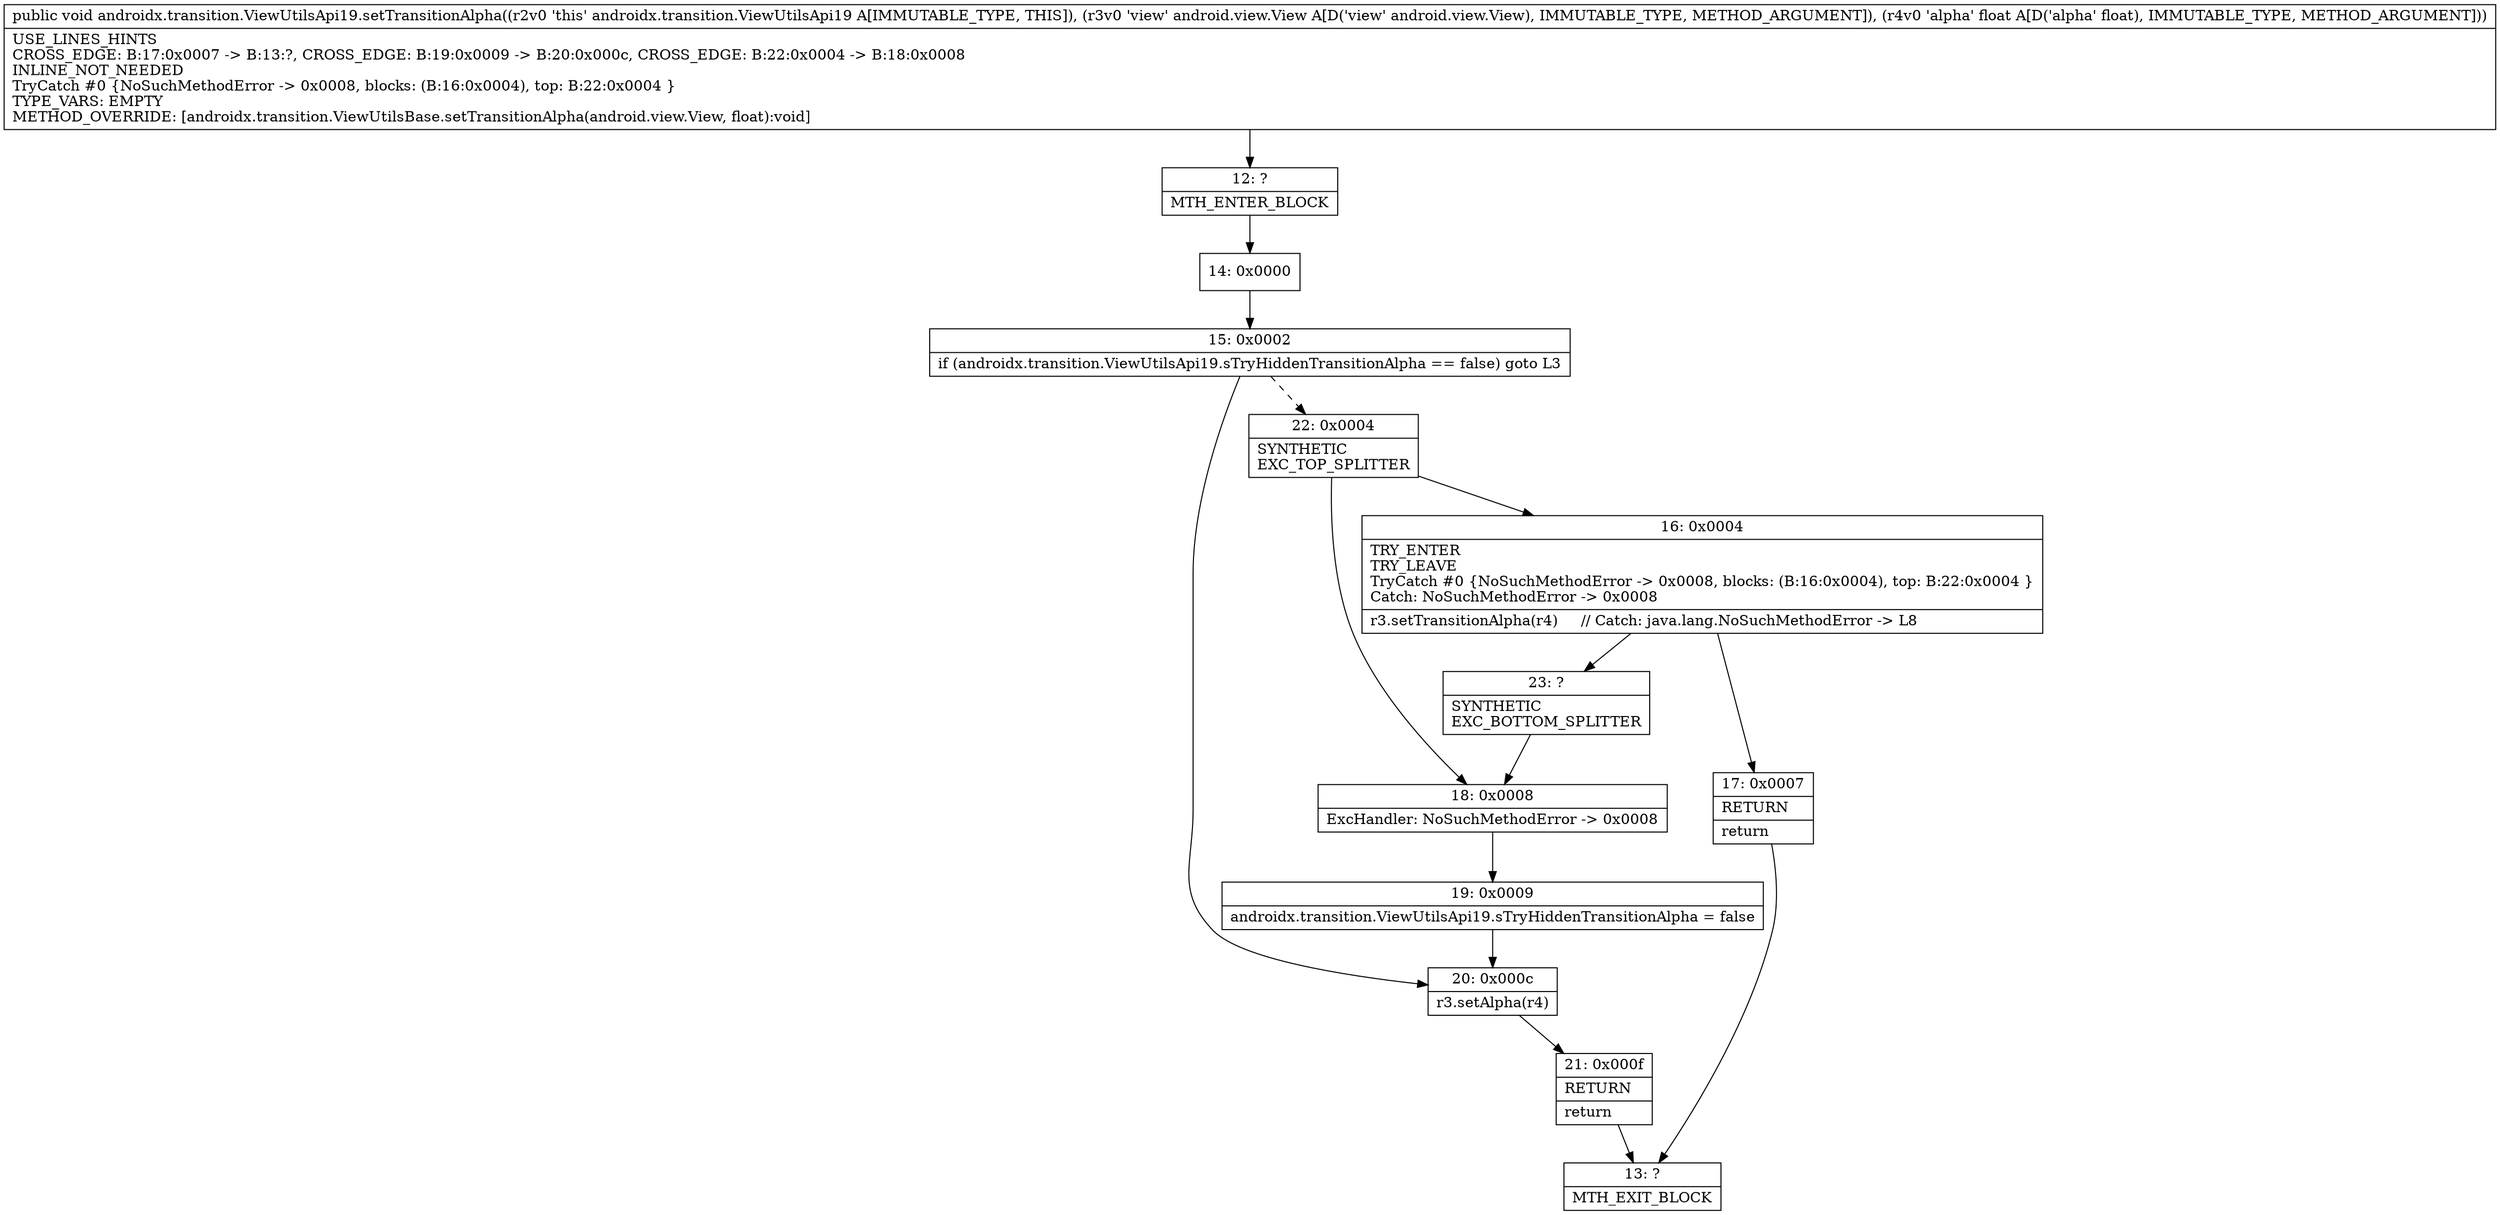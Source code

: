 digraph "CFG forandroidx.transition.ViewUtilsApi19.setTransitionAlpha(Landroid\/view\/View;F)V" {
Node_12 [shape=record,label="{12\:\ ?|MTH_ENTER_BLOCK\l}"];
Node_14 [shape=record,label="{14\:\ 0x0000}"];
Node_15 [shape=record,label="{15\:\ 0x0002|if (androidx.transition.ViewUtilsApi19.sTryHiddenTransitionAlpha == false) goto L3\l}"];
Node_20 [shape=record,label="{20\:\ 0x000c|r3.setAlpha(r4)\l}"];
Node_21 [shape=record,label="{21\:\ 0x000f|RETURN\l|return\l}"];
Node_13 [shape=record,label="{13\:\ ?|MTH_EXIT_BLOCK\l}"];
Node_22 [shape=record,label="{22\:\ 0x0004|SYNTHETIC\lEXC_TOP_SPLITTER\l}"];
Node_16 [shape=record,label="{16\:\ 0x0004|TRY_ENTER\lTRY_LEAVE\lTryCatch #0 \{NoSuchMethodError \-\> 0x0008, blocks: (B:16:0x0004), top: B:22:0x0004 \}\lCatch: NoSuchMethodError \-\> 0x0008\l|r3.setTransitionAlpha(r4)     \/\/ Catch: java.lang.NoSuchMethodError \-\> L8\l}"];
Node_17 [shape=record,label="{17\:\ 0x0007|RETURN\l|return\l}"];
Node_23 [shape=record,label="{23\:\ ?|SYNTHETIC\lEXC_BOTTOM_SPLITTER\l}"];
Node_18 [shape=record,label="{18\:\ 0x0008|ExcHandler: NoSuchMethodError \-\> 0x0008\l}"];
Node_19 [shape=record,label="{19\:\ 0x0009|androidx.transition.ViewUtilsApi19.sTryHiddenTransitionAlpha = false\l}"];
MethodNode[shape=record,label="{public void androidx.transition.ViewUtilsApi19.setTransitionAlpha((r2v0 'this' androidx.transition.ViewUtilsApi19 A[IMMUTABLE_TYPE, THIS]), (r3v0 'view' android.view.View A[D('view' android.view.View), IMMUTABLE_TYPE, METHOD_ARGUMENT]), (r4v0 'alpha' float A[D('alpha' float), IMMUTABLE_TYPE, METHOD_ARGUMENT]))  | USE_LINES_HINTS\lCROSS_EDGE: B:17:0x0007 \-\> B:13:?, CROSS_EDGE: B:19:0x0009 \-\> B:20:0x000c, CROSS_EDGE: B:22:0x0004 \-\> B:18:0x0008\lINLINE_NOT_NEEDED\lTryCatch #0 \{NoSuchMethodError \-\> 0x0008, blocks: (B:16:0x0004), top: B:22:0x0004 \}\lTYPE_VARS: EMPTY\lMETHOD_OVERRIDE: [androidx.transition.ViewUtilsBase.setTransitionAlpha(android.view.View, float):void]\l}"];
MethodNode -> Node_12;Node_12 -> Node_14;
Node_14 -> Node_15;
Node_15 -> Node_20;
Node_15 -> Node_22[style=dashed];
Node_20 -> Node_21;
Node_21 -> Node_13;
Node_22 -> Node_16;
Node_22 -> Node_18;
Node_16 -> Node_17;
Node_16 -> Node_23;
Node_17 -> Node_13;
Node_23 -> Node_18;
Node_18 -> Node_19;
Node_19 -> Node_20;
}

